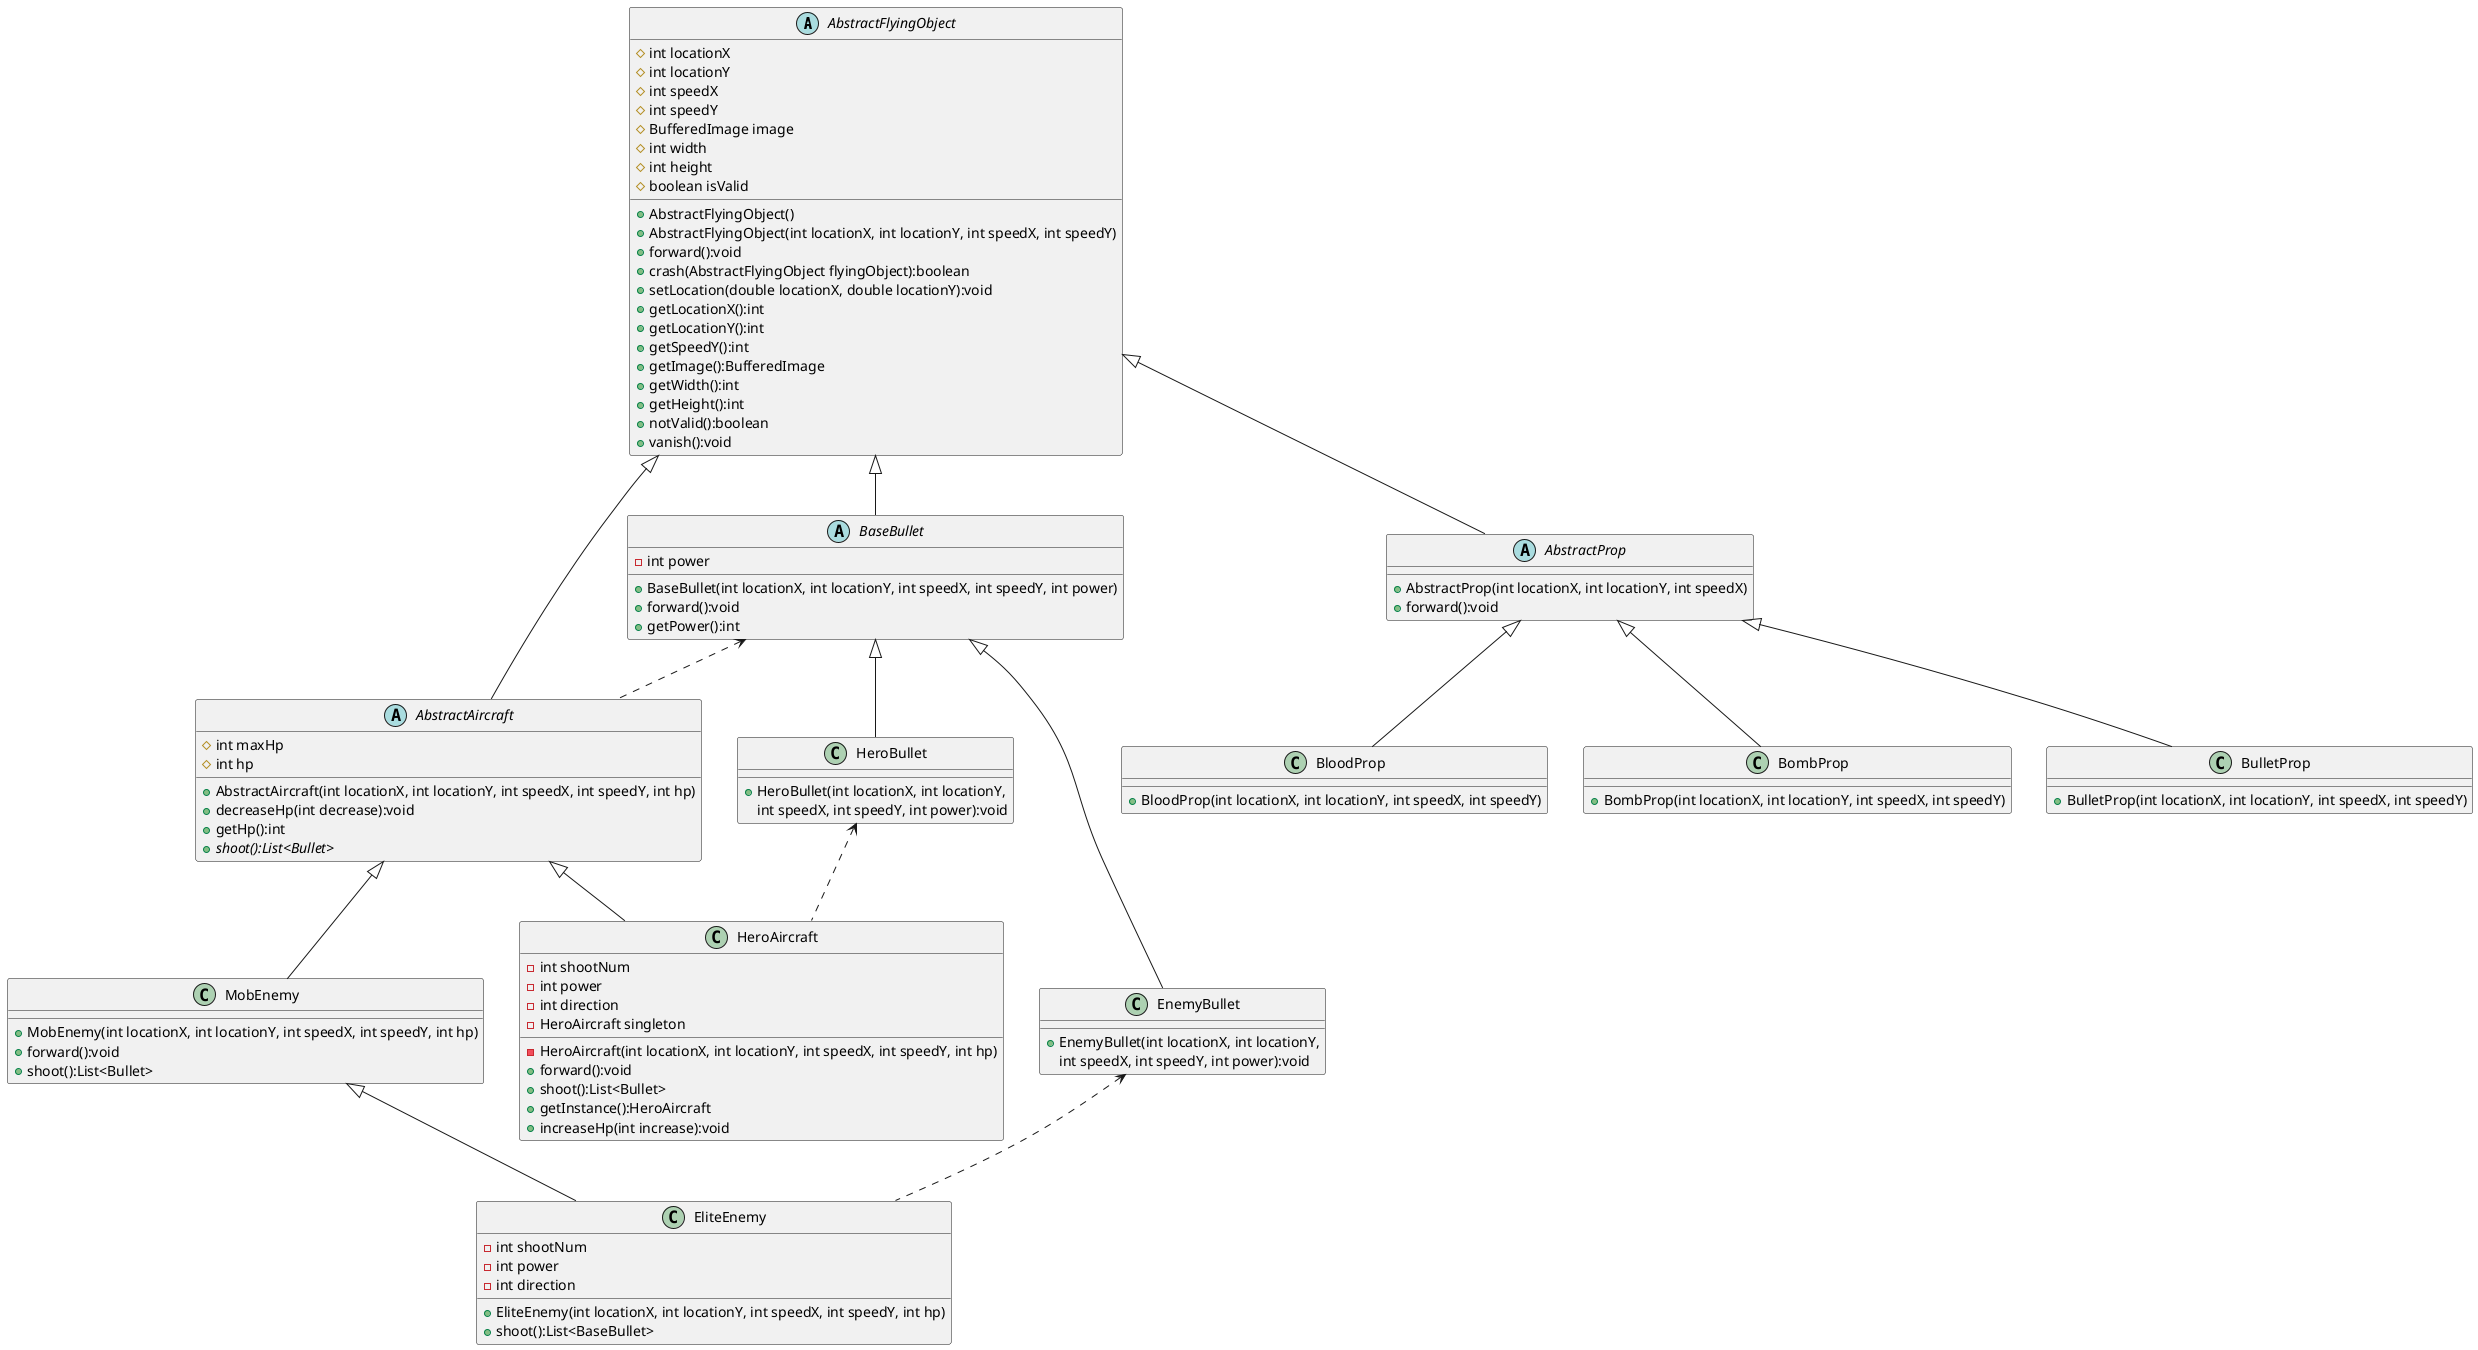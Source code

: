 @startuml
'https://plantuml.com/class-diagram

abstract class AbstractFlyingObject
{
    # int locationX
    # int locationY
    # int speedX
    # int speedY
    # BufferedImage image
    # int width
    # int height
    # boolean isValid

    + AbstractFlyingObject()
    + AbstractFlyingObject(int locationX, int locationY, int speedX, int speedY)
    + forward():void
    + crash(AbstractFlyingObject flyingObject):boolean
    + setLocation(double locationX, double locationY):void
    + getLocationX():int
    + getLocationY():int
    + getSpeedY():int
    + getImage():BufferedImage
    + getWidth():int
    + getHeight():int
    + notValid():boolean
    + vanish():void
}
abstract class AbstractAircraft
{
	# int maxHp
    # int hp

    + AbstractAircraft(int locationX, int locationY, int speedX, int speedY, int hp)
    + decreaseHp(int decrease):void
    + getHp():int
    + {abstract} shoot():List<Bullet>
 }

abstract class BaseBullet
{
    - int power

    + BaseBullet(int locationX, int locationY, int speedX, int speedY, int power)
    + forward():void
	+ getPower():int
}

abstract class AbstractProp
{
    + AbstractProp(int locationX, int locationY, int speedX)
    + forward():void
}

AbstractFlyingObject <|-- AbstractAircraft
AbstractFlyingObject <|-- BaseBullet
AbstractFlyingObject <|-- AbstractProp


AbstractAircraft <|-- HeroAircraft
AbstractAircraft <|-- MobEnemy
MobEnemy <|-- EliteEnemy

BaseBullet <|-- HeroBullet
BaseBullet <|-- EnemyBullet

AbstractProp <|-- BloodProp
AbstractProp <|-- BombProp
AbstractProp <|-- BulletProp

BaseBullet <.. AbstractAircraft
HeroBullet <.. HeroAircraft
EnemyBullet <.. EliteEnemy

class HeroAircraft {
    - int shootNum
    - int power
    - int direction
    - HeroAircraft singleton
    - HeroAircraft(int locationX, int locationY, int speedX, int speedY, int hp)
    + forward():void
    + shoot():List<Bullet>
    + getInstance():HeroAircraft
    + increaseHp(int increase):void
}

class MobEnemy {
    + MobEnemy(int locationX, int locationY, int speedX, int speedY, int hp)
    + forward():void
    + shoot():List<Bullet>
}

class EliteEnemy
{
    - int shootNum
    - int power
    - int direction
    + EliteEnemy(int locationX, int locationY, int speedX, int speedY, int hp)
    + shoot():List<BaseBullet>
}

class HeroBullet {
    + HeroBullet(int locationX, int locationY,
     int speedX, int speedY, int power):void
}

class EnemyBullet {
    + EnemyBullet(int locationX, int locationY,
     int speedX, int speedY, int power):void
}

class BloodProp {
    + BloodProp(int locationX, int locationY, int speedX, int speedY)
}
class BombProp {
    + BombProp(int locationX, int locationY, int speedX, int speedY)
}
class BulletProp {
    + BulletProp(int locationX, int locationY, int speedX, int speedY)
}
@enduml